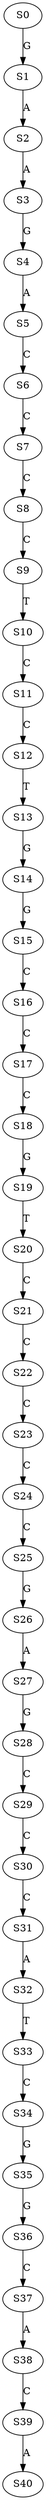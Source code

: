 strict digraph  {
	S0 -> S1 [ label = G ];
	S1 -> S2 [ label = A ];
	S2 -> S3 [ label = A ];
	S3 -> S4 [ label = G ];
	S4 -> S5 [ label = A ];
	S5 -> S6 [ label = C ];
	S6 -> S7 [ label = C ];
	S7 -> S8 [ label = C ];
	S8 -> S9 [ label = C ];
	S9 -> S10 [ label = T ];
	S10 -> S11 [ label = C ];
	S11 -> S12 [ label = C ];
	S12 -> S13 [ label = T ];
	S13 -> S14 [ label = G ];
	S14 -> S15 [ label = G ];
	S15 -> S16 [ label = C ];
	S16 -> S17 [ label = C ];
	S17 -> S18 [ label = C ];
	S18 -> S19 [ label = G ];
	S19 -> S20 [ label = T ];
	S20 -> S21 [ label = C ];
	S21 -> S22 [ label = C ];
	S22 -> S23 [ label = C ];
	S23 -> S24 [ label = C ];
	S24 -> S25 [ label = C ];
	S25 -> S26 [ label = G ];
	S26 -> S27 [ label = A ];
	S27 -> S28 [ label = G ];
	S28 -> S29 [ label = C ];
	S29 -> S30 [ label = C ];
	S30 -> S31 [ label = C ];
	S31 -> S32 [ label = A ];
	S32 -> S33 [ label = T ];
	S33 -> S34 [ label = C ];
	S34 -> S35 [ label = G ];
	S35 -> S36 [ label = G ];
	S36 -> S37 [ label = C ];
	S37 -> S38 [ label = A ];
	S38 -> S39 [ label = C ];
	S39 -> S40 [ label = A ];
}
